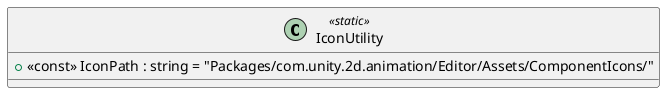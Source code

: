 @startuml
class IconUtility <<static>> {
    + <<const>> IconPath : string = "Packages/com.unity.2d.animation/Editor/Assets/ComponentIcons/"
}
@enduml
